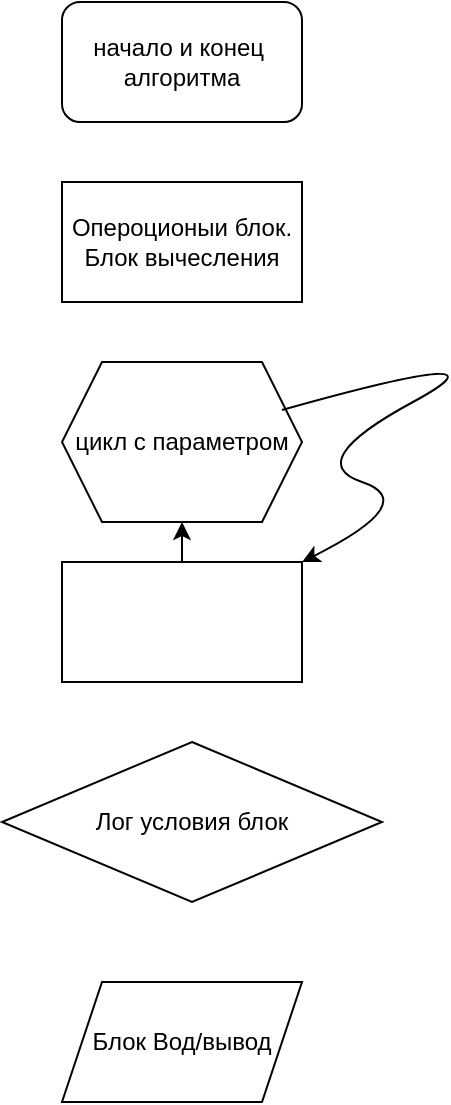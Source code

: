 <mxfile version="21.8.2" type="device">
  <diagram name="Lapa-1" id="j-_7VGHLRjzNCakQfMWc">
    <mxGraphModel dx="2074" dy="1150" grid="1" gridSize="10" guides="1" tooltips="1" connect="1" arrows="1" fold="1" page="1" pageScale="1" pageWidth="827" pageHeight="1169" math="0" shadow="0">
      <root>
        <mxCell id="0" />
        <mxCell id="1" parent="0" />
        <mxCell id="TWWx9PtAK9WIx6-3KpzQ-1" value="начало и конец&amp;nbsp; алгоритма" style="rounded=1;whiteSpace=wrap;html=1;" vertex="1" parent="1">
          <mxGeometry x="40" y="70" width="120" height="60" as="geometry" />
        </mxCell>
        <mxCell id="TWWx9PtAK9WIx6-3KpzQ-5" value="Опероционыи блок.&lt;br&gt;Блок вычесления&lt;br&gt;&lt;span id=&quot;docs-internal-guid-e5a6055f-7fff-bd05-0e52-e50ff6fc9528&quot;&gt;&lt;/span&gt;" style="rounded=0;whiteSpace=wrap;html=1;" vertex="1" parent="1">
          <mxGeometry x="40" y="160" width="120" height="60" as="geometry" />
        </mxCell>
        <mxCell id="TWWx9PtAK9WIx6-3KpzQ-6" value="Блок Вод/вывод" style="shape=parallelogram;perimeter=parallelogramPerimeter;whiteSpace=wrap;html=1;fixedSize=1;" vertex="1" parent="1">
          <mxGeometry x="40" y="560" width="120" height="60" as="geometry" />
        </mxCell>
        <mxCell id="TWWx9PtAK9WIx6-3KpzQ-7" value="цикл с параметром" style="shape=hexagon;perimeter=hexagonPerimeter2;whiteSpace=wrap;html=1;fixedSize=1;" vertex="1" parent="1">
          <mxGeometry x="40" y="250" width="120" height="80" as="geometry" />
        </mxCell>
        <mxCell id="TWWx9PtAK9WIx6-3KpzQ-8" value="" style="curved=1;endArrow=classic;html=1;rounded=0;exitX=0.992;exitY=0.425;exitDx=0;exitDy=0;exitPerimeter=0;" edge="1" parent="1" target="TWWx9PtAK9WIx6-3KpzQ-9">
          <mxGeometry width="50" height="50" relative="1" as="geometry">
            <mxPoint x="150.0" y="274" as="sourcePoint" />
            <mxPoint x="140" y="370" as="targetPoint" />
            <Array as="points">
              <mxPoint x="270.96" y="240" />
              <mxPoint x="160" y="300" />
              <mxPoint x="220" y="320" />
            </Array>
          </mxGeometry>
        </mxCell>
        <mxCell id="TWWx9PtAK9WIx6-3KpzQ-9" value="" style="rounded=0;whiteSpace=wrap;html=1;" vertex="1" parent="1">
          <mxGeometry x="40" y="350" width="120" height="60" as="geometry" />
        </mxCell>
        <mxCell id="TWWx9PtAK9WIx6-3KpzQ-10" value="" style="endArrow=classic;html=1;rounded=0;entryX=0.5;entryY=1;entryDx=0;entryDy=0;" edge="1" parent="1" source="TWWx9PtAK9WIx6-3KpzQ-9" target="TWWx9PtAK9WIx6-3KpzQ-7">
          <mxGeometry width="50" height="50" relative="1" as="geometry">
            <mxPoint x="390" y="370" as="sourcePoint" />
            <mxPoint x="390" y="330" as="targetPoint" />
            <Array as="points" />
          </mxGeometry>
        </mxCell>
        <mxCell id="TWWx9PtAK9WIx6-3KpzQ-11" value="Лог условия блок" style="rhombus;whiteSpace=wrap;html=1;" vertex="1" parent="1">
          <mxGeometry x="10" y="440" width="190" height="80" as="geometry" />
        </mxCell>
      </root>
    </mxGraphModel>
  </diagram>
</mxfile>
